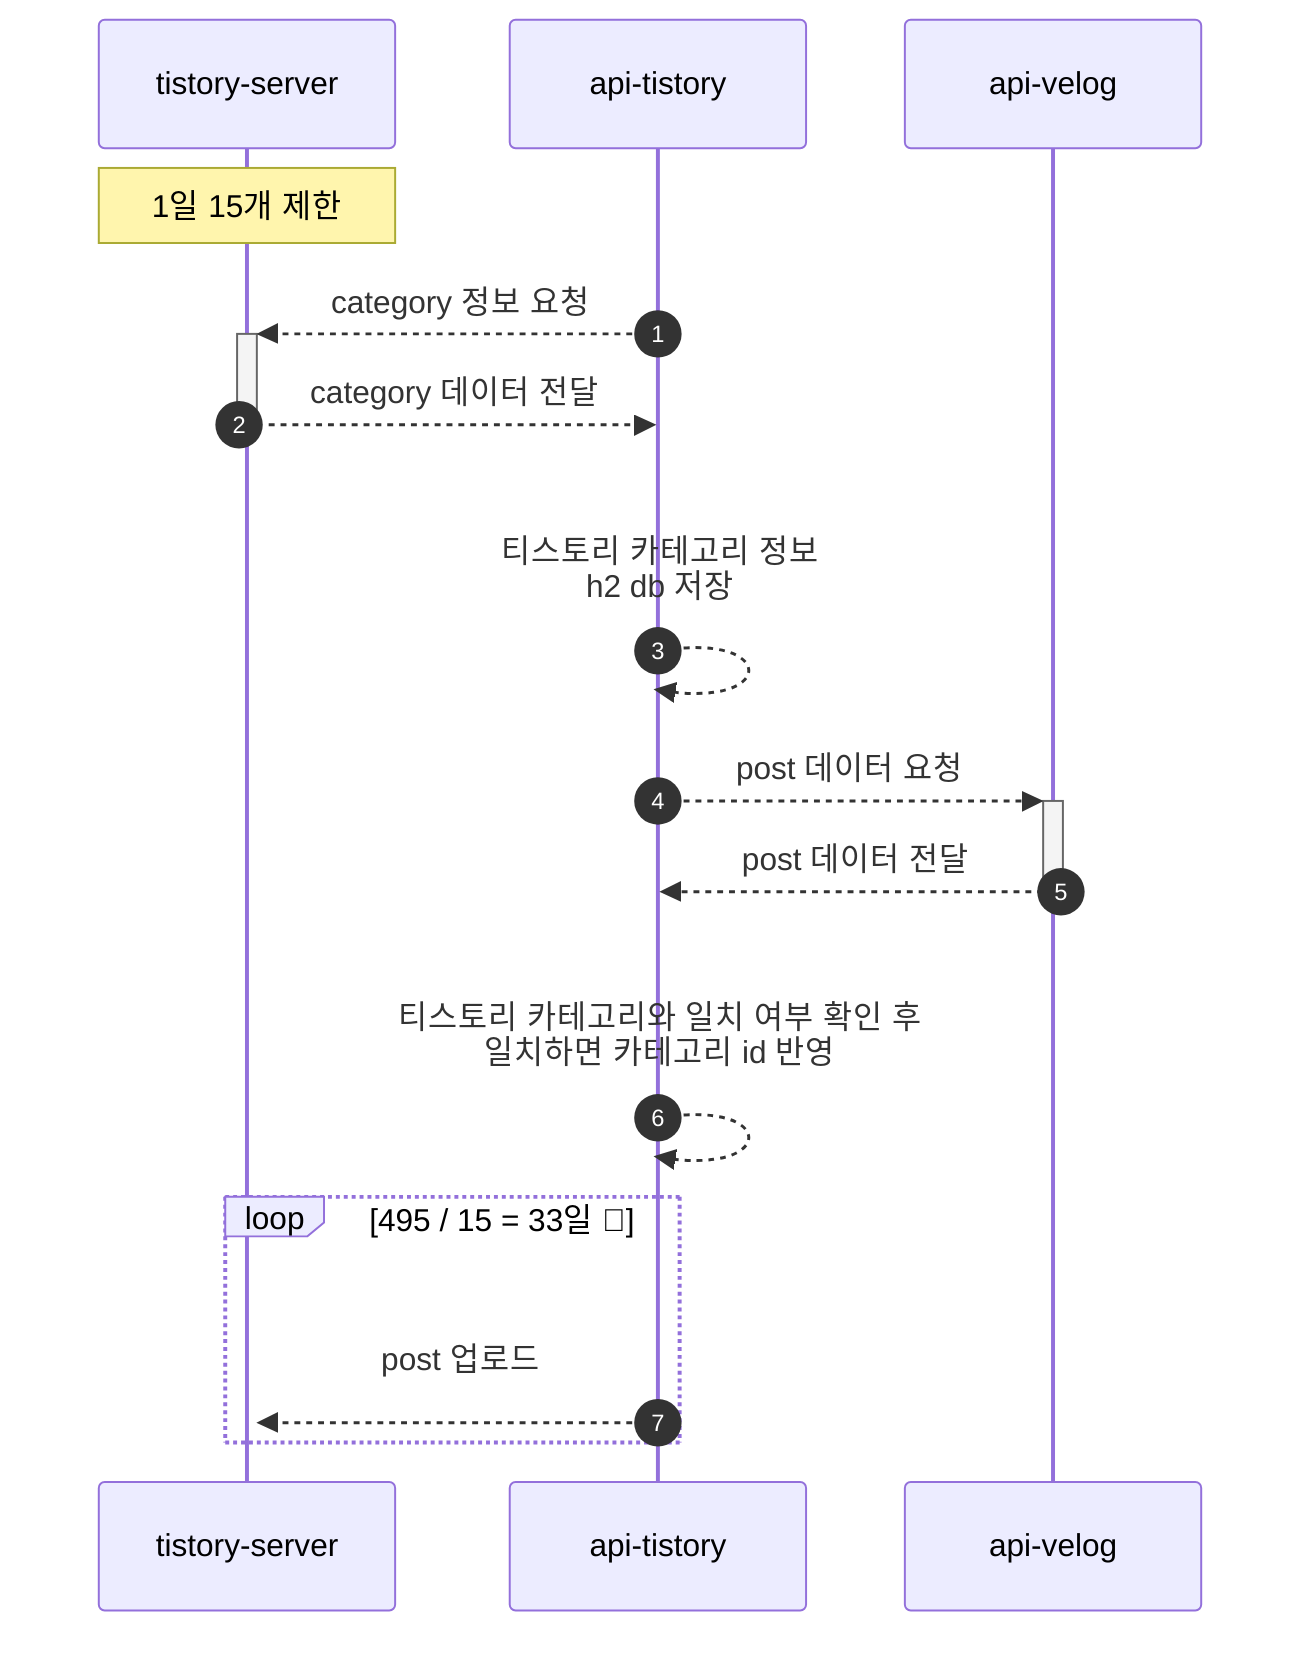 sequenceDiagram
    autonumber
    Note over tistory-server : 1일 15개 제한

    api-tistory -->> +tistory-server : category 정보 요청
    tistory-server -->> -api-tistory : category 데이터 전달

    api-tistory -->> api-tistory : <br><br>티스토리 카테고리 정보<br>h2 db 저장<br>

    api-tistory -->> +api-velog : post 데이터 요청
    api-velog -->> -api-tistory : post 데이터 전달

    api-tistory -->> api-tistory : <br><br>티스토리 카테고리와 일치 여부 확인 후<br>일치하면 카테고리 id 반영<br>

loop 495 / 15 = 33일 🤖
    api-tistory -->> +tistory-server : <br>post 업로드<br>
end